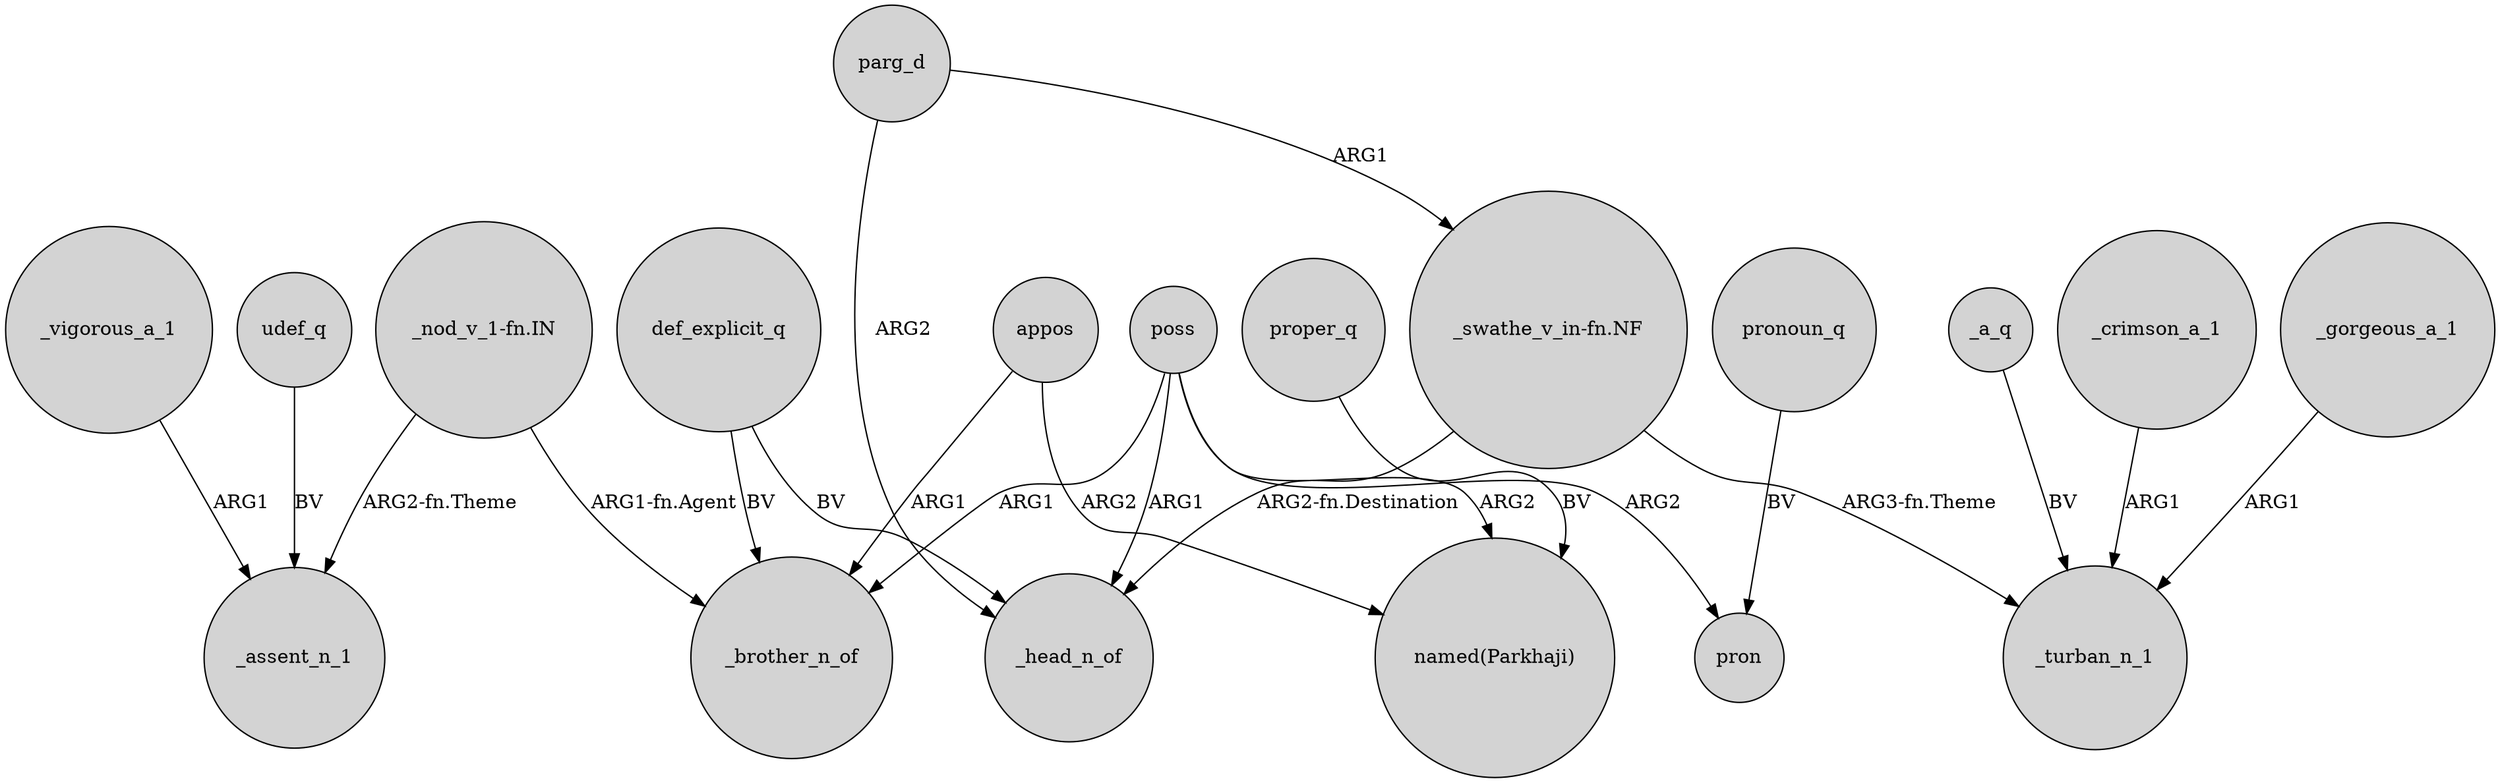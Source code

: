 digraph {
	node [shape=circle style=filled]
	poss -> _brother_n_of [label=ARG1]
	"_nod_v_1-fn.IN" -> _brother_n_of [label="ARG1-fn.Agent"]
	poss -> _head_n_of [label=ARG1]
	poss -> pron [label=ARG2]
	def_explicit_q -> _brother_n_of [label=BV]
	def_explicit_q -> _head_n_of [label=BV]
	parg_d -> "_swathe_v_in-fn.NF" [label=ARG1]
	poss -> "named(Parkhaji)" [label=ARG2]
	"_nod_v_1-fn.IN" -> _assent_n_1 [label="ARG2-fn.Theme"]
	_crimson_a_1 -> _turban_n_1 [label=ARG1]
	pronoun_q -> pron [label=BV]
	_gorgeous_a_1 -> _turban_n_1 [label=ARG1]
	udef_q -> _assent_n_1 [label=BV]
	appos -> "named(Parkhaji)" [label=ARG2]
	_vigorous_a_1 -> _assent_n_1 [label=ARG1]
	proper_q -> "named(Parkhaji)" [label=BV]
	_a_q -> _turban_n_1 [label=BV]
	appos -> _brother_n_of [label=ARG1]
	"_swathe_v_in-fn.NF" -> _turban_n_1 [label="ARG3-fn.Theme"]
	"_swathe_v_in-fn.NF" -> _head_n_of [label="ARG2-fn.Destination"]
	parg_d -> _head_n_of [label=ARG2]
}
